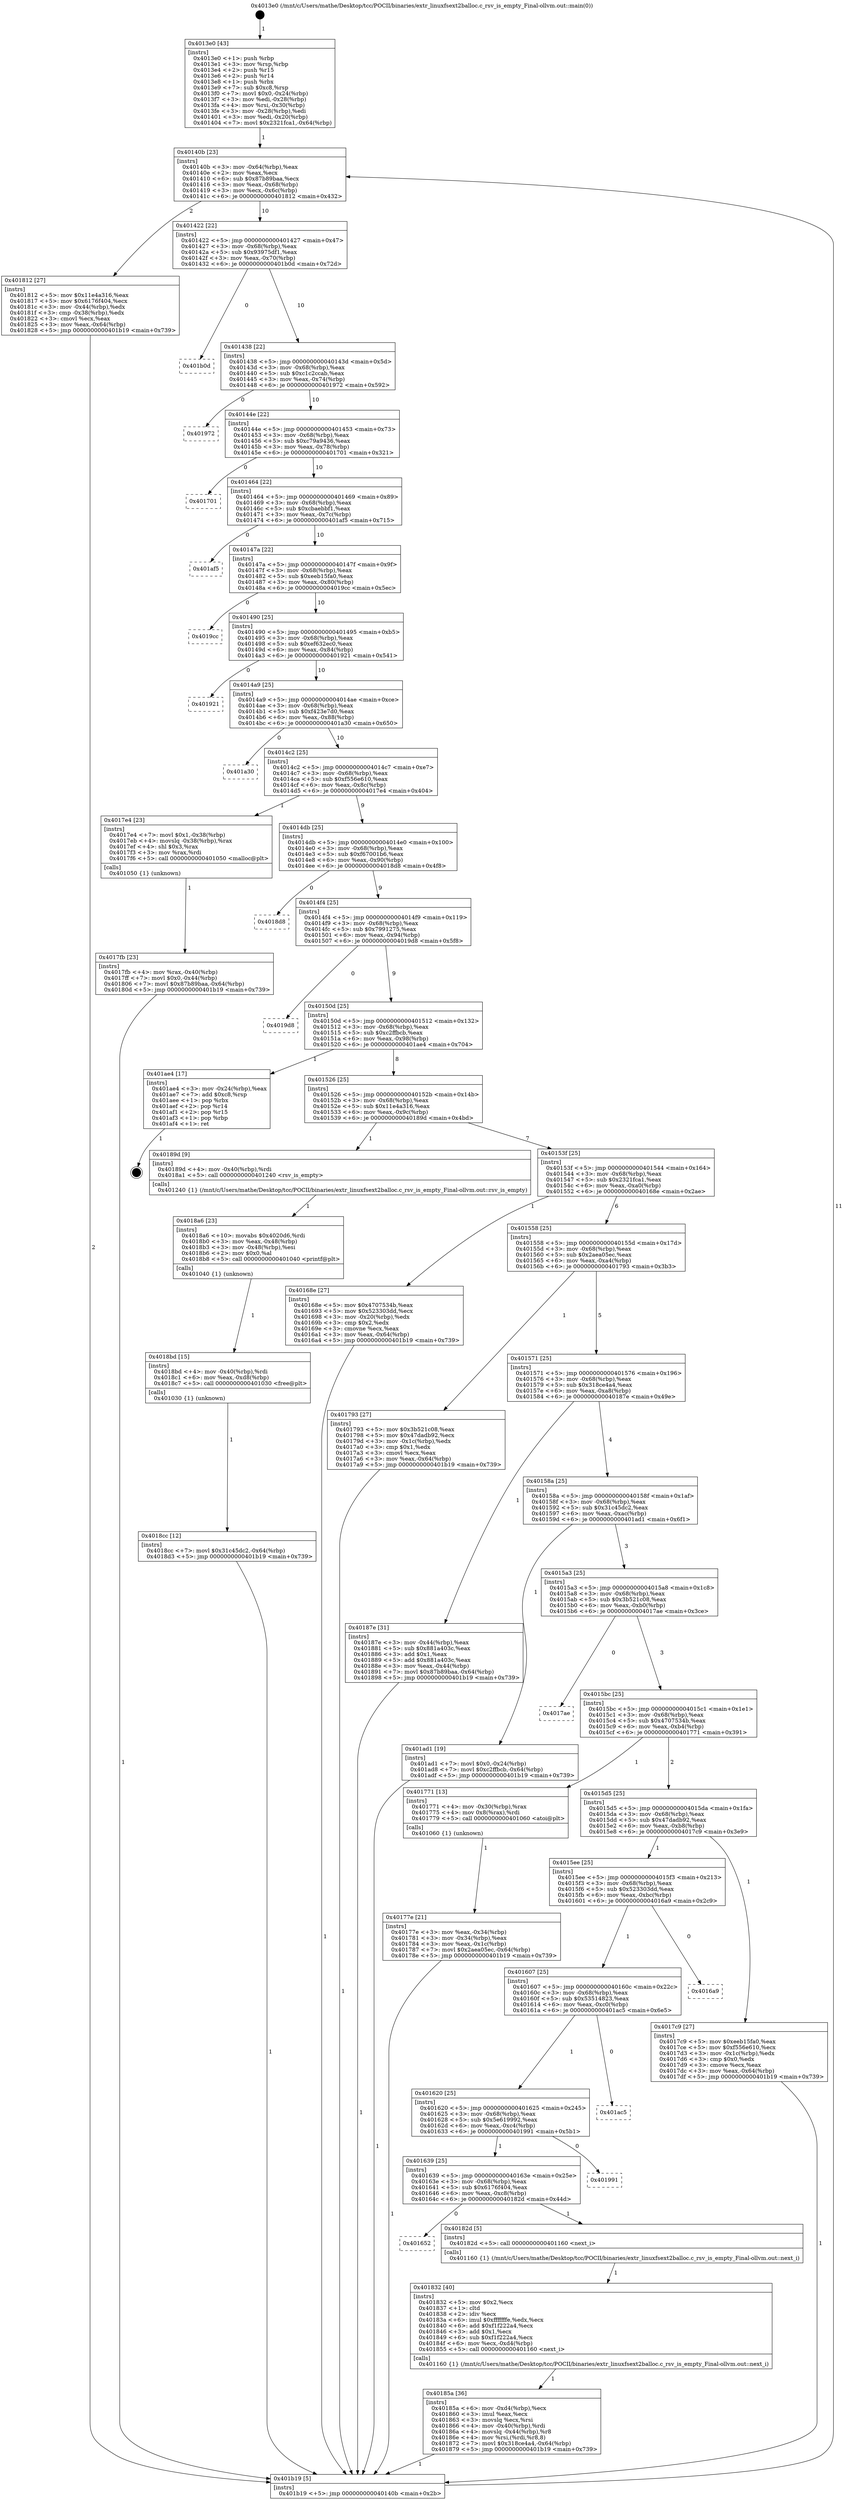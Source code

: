 digraph "0x4013e0" {
  label = "0x4013e0 (/mnt/c/Users/mathe/Desktop/tcc/POCII/binaries/extr_linuxfsext2balloc.c_rsv_is_empty_Final-ollvm.out::main(0))"
  labelloc = "t"
  node[shape=record]

  Entry [label="",width=0.3,height=0.3,shape=circle,fillcolor=black,style=filled]
  "0x40140b" [label="{
     0x40140b [23]\l
     | [instrs]\l
     &nbsp;&nbsp;0x40140b \<+3\>: mov -0x64(%rbp),%eax\l
     &nbsp;&nbsp;0x40140e \<+2\>: mov %eax,%ecx\l
     &nbsp;&nbsp;0x401410 \<+6\>: sub $0x87b89baa,%ecx\l
     &nbsp;&nbsp;0x401416 \<+3\>: mov %eax,-0x68(%rbp)\l
     &nbsp;&nbsp;0x401419 \<+3\>: mov %ecx,-0x6c(%rbp)\l
     &nbsp;&nbsp;0x40141c \<+6\>: je 0000000000401812 \<main+0x432\>\l
  }"]
  "0x401812" [label="{
     0x401812 [27]\l
     | [instrs]\l
     &nbsp;&nbsp;0x401812 \<+5\>: mov $0x11e4a316,%eax\l
     &nbsp;&nbsp;0x401817 \<+5\>: mov $0x6176f404,%ecx\l
     &nbsp;&nbsp;0x40181c \<+3\>: mov -0x44(%rbp),%edx\l
     &nbsp;&nbsp;0x40181f \<+3\>: cmp -0x38(%rbp),%edx\l
     &nbsp;&nbsp;0x401822 \<+3\>: cmovl %ecx,%eax\l
     &nbsp;&nbsp;0x401825 \<+3\>: mov %eax,-0x64(%rbp)\l
     &nbsp;&nbsp;0x401828 \<+5\>: jmp 0000000000401b19 \<main+0x739\>\l
  }"]
  "0x401422" [label="{
     0x401422 [22]\l
     | [instrs]\l
     &nbsp;&nbsp;0x401422 \<+5\>: jmp 0000000000401427 \<main+0x47\>\l
     &nbsp;&nbsp;0x401427 \<+3\>: mov -0x68(%rbp),%eax\l
     &nbsp;&nbsp;0x40142a \<+5\>: sub $0x93975df1,%eax\l
     &nbsp;&nbsp;0x40142f \<+3\>: mov %eax,-0x70(%rbp)\l
     &nbsp;&nbsp;0x401432 \<+6\>: je 0000000000401b0d \<main+0x72d\>\l
  }"]
  Exit [label="",width=0.3,height=0.3,shape=circle,fillcolor=black,style=filled,peripheries=2]
  "0x401b0d" [label="{
     0x401b0d\l
  }", style=dashed]
  "0x401438" [label="{
     0x401438 [22]\l
     | [instrs]\l
     &nbsp;&nbsp;0x401438 \<+5\>: jmp 000000000040143d \<main+0x5d\>\l
     &nbsp;&nbsp;0x40143d \<+3\>: mov -0x68(%rbp),%eax\l
     &nbsp;&nbsp;0x401440 \<+5\>: sub $0xc1c2ccab,%eax\l
     &nbsp;&nbsp;0x401445 \<+3\>: mov %eax,-0x74(%rbp)\l
     &nbsp;&nbsp;0x401448 \<+6\>: je 0000000000401972 \<main+0x592\>\l
  }"]
  "0x4018cc" [label="{
     0x4018cc [12]\l
     | [instrs]\l
     &nbsp;&nbsp;0x4018cc \<+7\>: movl $0x31c45dc2,-0x64(%rbp)\l
     &nbsp;&nbsp;0x4018d3 \<+5\>: jmp 0000000000401b19 \<main+0x739\>\l
  }"]
  "0x401972" [label="{
     0x401972\l
  }", style=dashed]
  "0x40144e" [label="{
     0x40144e [22]\l
     | [instrs]\l
     &nbsp;&nbsp;0x40144e \<+5\>: jmp 0000000000401453 \<main+0x73\>\l
     &nbsp;&nbsp;0x401453 \<+3\>: mov -0x68(%rbp),%eax\l
     &nbsp;&nbsp;0x401456 \<+5\>: sub $0xc79a9436,%eax\l
     &nbsp;&nbsp;0x40145b \<+3\>: mov %eax,-0x78(%rbp)\l
     &nbsp;&nbsp;0x40145e \<+6\>: je 0000000000401701 \<main+0x321\>\l
  }"]
  "0x4018bd" [label="{
     0x4018bd [15]\l
     | [instrs]\l
     &nbsp;&nbsp;0x4018bd \<+4\>: mov -0x40(%rbp),%rdi\l
     &nbsp;&nbsp;0x4018c1 \<+6\>: mov %eax,-0xd8(%rbp)\l
     &nbsp;&nbsp;0x4018c7 \<+5\>: call 0000000000401030 \<free@plt\>\l
     | [calls]\l
     &nbsp;&nbsp;0x401030 \{1\} (unknown)\l
  }"]
  "0x401701" [label="{
     0x401701\l
  }", style=dashed]
  "0x401464" [label="{
     0x401464 [22]\l
     | [instrs]\l
     &nbsp;&nbsp;0x401464 \<+5\>: jmp 0000000000401469 \<main+0x89\>\l
     &nbsp;&nbsp;0x401469 \<+3\>: mov -0x68(%rbp),%eax\l
     &nbsp;&nbsp;0x40146c \<+5\>: sub $0xcbaebbf1,%eax\l
     &nbsp;&nbsp;0x401471 \<+3\>: mov %eax,-0x7c(%rbp)\l
     &nbsp;&nbsp;0x401474 \<+6\>: je 0000000000401af5 \<main+0x715\>\l
  }"]
  "0x4018a6" [label="{
     0x4018a6 [23]\l
     | [instrs]\l
     &nbsp;&nbsp;0x4018a6 \<+10\>: movabs $0x4020d6,%rdi\l
     &nbsp;&nbsp;0x4018b0 \<+3\>: mov %eax,-0x48(%rbp)\l
     &nbsp;&nbsp;0x4018b3 \<+3\>: mov -0x48(%rbp),%esi\l
     &nbsp;&nbsp;0x4018b6 \<+2\>: mov $0x0,%al\l
     &nbsp;&nbsp;0x4018b8 \<+5\>: call 0000000000401040 \<printf@plt\>\l
     | [calls]\l
     &nbsp;&nbsp;0x401040 \{1\} (unknown)\l
  }"]
  "0x401af5" [label="{
     0x401af5\l
  }", style=dashed]
  "0x40147a" [label="{
     0x40147a [22]\l
     | [instrs]\l
     &nbsp;&nbsp;0x40147a \<+5\>: jmp 000000000040147f \<main+0x9f\>\l
     &nbsp;&nbsp;0x40147f \<+3\>: mov -0x68(%rbp),%eax\l
     &nbsp;&nbsp;0x401482 \<+5\>: sub $0xeeb15fa0,%eax\l
     &nbsp;&nbsp;0x401487 \<+3\>: mov %eax,-0x80(%rbp)\l
     &nbsp;&nbsp;0x40148a \<+6\>: je 00000000004019cc \<main+0x5ec\>\l
  }"]
  "0x40185a" [label="{
     0x40185a [36]\l
     | [instrs]\l
     &nbsp;&nbsp;0x40185a \<+6\>: mov -0xd4(%rbp),%ecx\l
     &nbsp;&nbsp;0x401860 \<+3\>: imul %eax,%ecx\l
     &nbsp;&nbsp;0x401863 \<+3\>: movslq %ecx,%rsi\l
     &nbsp;&nbsp;0x401866 \<+4\>: mov -0x40(%rbp),%rdi\l
     &nbsp;&nbsp;0x40186a \<+4\>: movslq -0x44(%rbp),%r8\l
     &nbsp;&nbsp;0x40186e \<+4\>: mov %rsi,(%rdi,%r8,8)\l
     &nbsp;&nbsp;0x401872 \<+7\>: movl $0x318ce4a4,-0x64(%rbp)\l
     &nbsp;&nbsp;0x401879 \<+5\>: jmp 0000000000401b19 \<main+0x739\>\l
  }"]
  "0x4019cc" [label="{
     0x4019cc\l
  }", style=dashed]
  "0x401490" [label="{
     0x401490 [25]\l
     | [instrs]\l
     &nbsp;&nbsp;0x401490 \<+5\>: jmp 0000000000401495 \<main+0xb5\>\l
     &nbsp;&nbsp;0x401495 \<+3\>: mov -0x68(%rbp),%eax\l
     &nbsp;&nbsp;0x401498 \<+5\>: sub $0xef632ec0,%eax\l
     &nbsp;&nbsp;0x40149d \<+6\>: mov %eax,-0x84(%rbp)\l
     &nbsp;&nbsp;0x4014a3 \<+6\>: je 0000000000401921 \<main+0x541\>\l
  }"]
  "0x401832" [label="{
     0x401832 [40]\l
     | [instrs]\l
     &nbsp;&nbsp;0x401832 \<+5\>: mov $0x2,%ecx\l
     &nbsp;&nbsp;0x401837 \<+1\>: cltd\l
     &nbsp;&nbsp;0x401838 \<+2\>: idiv %ecx\l
     &nbsp;&nbsp;0x40183a \<+6\>: imul $0xfffffffe,%edx,%ecx\l
     &nbsp;&nbsp;0x401840 \<+6\>: add $0xf1f222a4,%ecx\l
     &nbsp;&nbsp;0x401846 \<+3\>: add $0x1,%ecx\l
     &nbsp;&nbsp;0x401849 \<+6\>: sub $0xf1f222a4,%ecx\l
     &nbsp;&nbsp;0x40184f \<+6\>: mov %ecx,-0xd4(%rbp)\l
     &nbsp;&nbsp;0x401855 \<+5\>: call 0000000000401160 \<next_i\>\l
     | [calls]\l
     &nbsp;&nbsp;0x401160 \{1\} (/mnt/c/Users/mathe/Desktop/tcc/POCII/binaries/extr_linuxfsext2balloc.c_rsv_is_empty_Final-ollvm.out::next_i)\l
  }"]
  "0x401921" [label="{
     0x401921\l
  }", style=dashed]
  "0x4014a9" [label="{
     0x4014a9 [25]\l
     | [instrs]\l
     &nbsp;&nbsp;0x4014a9 \<+5\>: jmp 00000000004014ae \<main+0xce\>\l
     &nbsp;&nbsp;0x4014ae \<+3\>: mov -0x68(%rbp),%eax\l
     &nbsp;&nbsp;0x4014b1 \<+5\>: sub $0xf423e7d0,%eax\l
     &nbsp;&nbsp;0x4014b6 \<+6\>: mov %eax,-0x88(%rbp)\l
     &nbsp;&nbsp;0x4014bc \<+6\>: je 0000000000401a30 \<main+0x650\>\l
  }"]
  "0x401652" [label="{
     0x401652\l
  }", style=dashed]
  "0x401a30" [label="{
     0x401a30\l
  }", style=dashed]
  "0x4014c2" [label="{
     0x4014c2 [25]\l
     | [instrs]\l
     &nbsp;&nbsp;0x4014c2 \<+5\>: jmp 00000000004014c7 \<main+0xe7\>\l
     &nbsp;&nbsp;0x4014c7 \<+3\>: mov -0x68(%rbp),%eax\l
     &nbsp;&nbsp;0x4014ca \<+5\>: sub $0xf556e610,%eax\l
     &nbsp;&nbsp;0x4014cf \<+6\>: mov %eax,-0x8c(%rbp)\l
     &nbsp;&nbsp;0x4014d5 \<+6\>: je 00000000004017e4 \<main+0x404\>\l
  }"]
  "0x40182d" [label="{
     0x40182d [5]\l
     | [instrs]\l
     &nbsp;&nbsp;0x40182d \<+5\>: call 0000000000401160 \<next_i\>\l
     | [calls]\l
     &nbsp;&nbsp;0x401160 \{1\} (/mnt/c/Users/mathe/Desktop/tcc/POCII/binaries/extr_linuxfsext2balloc.c_rsv_is_empty_Final-ollvm.out::next_i)\l
  }"]
  "0x4017e4" [label="{
     0x4017e4 [23]\l
     | [instrs]\l
     &nbsp;&nbsp;0x4017e4 \<+7\>: movl $0x1,-0x38(%rbp)\l
     &nbsp;&nbsp;0x4017eb \<+4\>: movslq -0x38(%rbp),%rax\l
     &nbsp;&nbsp;0x4017ef \<+4\>: shl $0x3,%rax\l
     &nbsp;&nbsp;0x4017f3 \<+3\>: mov %rax,%rdi\l
     &nbsp;&nbsp;0x4017f6 \<+5\>: call 0000000000401050 \<malloc@plt\>\l
     | [calls]\l
     &nbsp;&nbsp;0x401050 \{1\} (unknown)\l
  }"]
  "0x4014db" [label="{
     0x4014db [25]\l
     | [instrs]\l
     &nbsp;&nbsp;0x4014db \<+5\>: jmp 00000000004014e0 \<main+0x100\>\l
     &nbsp;&nbsp;0x4014e0 \<+3\>: mov -0x68(%rbp),%eax\l
     &nbsp;&nbsp;0x4014e3 \<+5\>: sub $0xf67001b6,%eax\l
     &nbsp;&nbsp;0x4014e8 \<+6\>: mov %eax,-0x90(%rbp)\l
     &nbsp;&nbsp;0x4014ee \<+6\>: je 00000000004018d8 \<main+0x4f8\>\l
  }"]
  "0x401639" [label="{
     0x401639 [25]\l
     | [instrs]\l
     &nbsp;&nbsp;0x401639 \<+5\>: jmp 000000000040163e \<main+0x25e\>\l
     &nbsp;&nbsp;0x40163e \<+3\>: mov -0x68(%rbp),%eax\l
     &nbsp;&nbsp;0x401641 \<+5\>: sub $0x6176f404,%eax\l
     &nbsp;&nbsp;0x401646 \<+6\>: mov %eax,-0xc8(%rbp)\l
     &nbsp;&nbsp;0x40164c \<+6\>: je 000000000040182d \<main+0x44d\>\l
  }"]
  "0x4018d8" [label="{
     0x4018d8\l
  }", style=dashed]
  "0x4014f4" [label="{
     0x4014f4 [25]\l
     | [instrs]\l
     &nbsp;&nbsp;0x4014f4 \<+5\>: jmp 00000000004014f9 \<main+0x119\>\l
     &nbsp;&nbsp;0x4014f9 \<+3\>: mov -0x68(%rbp),%eax\l
     &nbsp;&nbsp;0x4014fc \<+5\>: sub $0x7991275,%eax\l
     &nbsp;&nbsp;0x401501 \<+6\>: mov %eax,-0x94(%rbp)\l
     &nbsp;&nbsp;0x401507 \<+6\>: je 00000000004019d8 \<main+0x5f8\>\l
  }"]
  "0x401991" [label="{
     0x401991\l
  }", style=dashed]
  "0x4019d8" [label="{
     0x4019d8\l
  }", style=dashed]
  "0x40150d" [label="{
     0x40150d [25]\l
     | [instrs]\l
     &nbsp;&nbsp;0x40150d \<+5\>: jmp 0000000000401512 \<main+0x132\>\l
     &nbsp;&nbsp;0x401512 \<+3\>: mov -0x68(%rbp),%eax\l
     &nbsp;&nbsp;0x401515 \<+5\>: sub $0xc2ffbcb,%eax\l
     &nbsp;&nbsp;0x40151a \<+6\>: mov %eax,-0x98(%rbp)\l
     &nbsp;&nbsp;0x401520 \<+6\>: je 0000000000401ae4 \<main+0x704\>\l
  }"]
  "0x401620" [label="{
     0x401620 [25]\l
     | [instrs]\l
     &nbsp;&nbsp;0x401620 \<+5\>: jmp 0000000000401625 \<main+0x245\>\l
     &nbsp;&nbsp;0x401625 \<+3\>: mov -0x68(%rbp),%eax\l
     &nbsp;&nbsp;0x401628 \<+5\>: sub $0x5e619992,%eax\l
     &nbsp;&nbsp;0x40162d \<+6\>: mov %eax,-0xc4(%rbp)\l
     &nbsp;&nbsp;0x401633 \<+6\>: je 0000000000401991 \<main+0x5b1\>\l
  }"]
  "0x401ae4" [label="{
     0x401ae4 [17]\l
     | [instrs]\l
     &nbsp;&nbsp;0x401ae4 \<+3\>: mov -0x24(%rbp),%eax\l
     &nbsp;&nbsp;0x401ae7 \<+7\>: add $0xc8,%rsp\l
     &nbsp;&nbsp;0x401aee \<+1\>: pop %rbx\l
     &nbsp;&nbsp;0x401aef \<+2\>: pop %r14\l
     &nbsp;&nbsp;0x401af1 \<+2\>: pop %r15\l
     &nbsp;&nbsp;0x401af3 \<+1\>: pop %rbp\l
     &nbsp;&nbsp;0x401af4 \<+1\>: ret\l
  }"]
  "0x401526" [label="{
     0x401526 [25]\l
     | [instrs]\l
     &nbsp;&nbsp;0x401526 \<+5\>: jmp 000000000040152b \<main+0x14b\>\l
     &nbsp;&nbsp;0x40152b \<+3\>: mov -0x68(%rbp),%eax\l
     &nbsp;&nbsp;0x40152e \<+5\>: sub $0x11e4a316,%eax\l
     &nbsp;&nbsp;0x401533 \<+6\>: mov %eax,-0x9c(%rbp)\l
     &nbsp;&nbsp;0x401539 \<+6\>: je 000000000040189d \<main+0x4bd\>\l
  }"]
  "0x401ac5" [label="{
     0x401ac5\l
  }", style=dashed]
  "0x40189d" [label="{
     0x40189d [9]\l
     | [instrs]\l
     &nbsp;&nbsp;0x40189d \<+4\>: mov -0x40(%rbp),%rdi\l
     &nbsp;&nbsp;0x4018a1 \<+5\>: call 0000000000401240 \<rsv_is_empty\>\l
     | [calls]\l
     &nbsp;&nbsp;0x401240 \{1\} (/mnt/c/Users/mathe/Desktop/tcc/POCII/binaries/extr_linuxfsext2balloc.c_rsv_is_empty_Final-ollvm.out::rsv_is_empty)\l
  }"]
  "0x40153f" [label="{
     0x40153f [25]\l
     | [instrs]\l
     &nbsp;&nbsp;0x40153f \<+5\>: jmp 0000000000401544 \<main+0x164\>\l
     &nbsp;&nbsp;0x401544 \<+3\>: mov -0x68(%rbp),%eax\l
     &nbsp;&nbsp;0x401547 \<+5\>: sub $0x2321fca1,%eax\l
     &nbsp;&nbsp;0x40154c \<+6\>: mov %eax,-0xa0(%rbp)\l
     &nbsp;&nbsp;0x401552 \<+6\>: je 000000000040168e \<main+0x2ae\>\l
  }"]
  "0x401607" [label="{
     0x401607 [25]\l
     | [instrs]\l
     &nbsp;&nbsp;0x401607 \<+5\>: jmp 000000000040160c \<main+0x22c\>\l
     &nbsp;&nbsp;0x40160c \<+3\>: mov -0x68(%rbp),%eax\l
     &nbsp;&nbsp;0x40160f \<+5\>: sub $0x53514823,%eax\l
     &nbsp;&nbsp;0x401614 \<+6\>: mov %eax,-0xc0(%rbp)\l
     &nbsp;&nbsp;0x40161a \<+6\>: je 0000000000401ac5 \<main+0x6e5\>\l
  }"]
  "0x40168e" [label="{
     0x40168e [27]\l
     | [instrs]\l
     &nbsp;&nbsp;0x40168e \<+5\>: mov $0x4707534b,%eax\l
     &nbsp;&nbsp;0x401693 \<+5\>: mov $0x523303dd,%ecx\l
     &nbsp;&nbsp;0x401698 \<+3\>: mov -0x20(%rbp),%edx\l
     &nbsp;&nbsp;0x40169b \<+3\>: cmp $0x2,%edx\l
     &nbsp;&nbsp;0x40169e \<+3\>: cmovne %ecx,%eax\l
     &nbsp;&nbsp;0x4016a1 \<+3\>: mov %eax,-0x64(%rbp)\l
     &nbsp;&nbsp;0x4016a4 \<+5\>: jmp 0000000000401b19 \<main+0x739\>\l
  }"]
  "0x401558" [label="{
     0x401558 [25]\l
     | [instrs]\l
     &nbsp;&nbsp;0x401558 \<+5\>: jmp 000000000040155d \<main+0x17d\>\l
     &nbsp;&nbsp;0x40155d \<+3\>: mov -0x68(%rbp),%eax\l
     &nbsp;&nbsp;0x401560 \<+5\>: sub $0x2aea05ec,%eax\l
     &nbsp;&nbsp;0x401565 \<+6\>: mov %eax,-0xa4(%rbp)\l
     &nbsp;&nbsp;0x40156b \<+6\>: je 0000000000401793 \<main+0x3b3\>\l
  }"]
  "0x401b19" [label="{
     0x401b19 [5]\l
     | [instrs]\l
     &nbsp;&nbsp;0x401b19 \<+5\>: jmp 000000000040140b \<main+0x2b\>\l
  }"]
  "0x4013e0" [label="{
     0x4013e0 [43]\l
     | [instrs]\l
     &nbsp;&nbsp;0x4013e0 \<+1\>: push %rbp\l
     &nbsp;&nbsp;0x4013e1 \<+3\>: mov %rsp,%rbp\l
     &nbsp;&nbsp;0x4013e4 \<+2\>: push %r15\l
     &nbsp;&nbsp;0x4013e6 \<+2\>: push %r14\l
     &nbsp;&nbsp;0x4013e8 \<+1\>: push %rbx\l
     &nbsp;&nbsp;0x4013e9 \<+7\>: sub $0xc8,%rsp\l
     &nbsp;&nbsp;0x4013f0 \<+7\>: movl $0x0,-0x24(%rbp)\l
     &nbsp;&nbsp;0x4013f7 \<+3\>: mov %edi,-0x28(%rbp)\l
     &nbsp;&nbsp;0x4013fa \<+4\>: mov %rsi,-0x30(%rbp)\l
     &nbsp;&nbsp;0x4013fe \<+3\>: mov -0x28(%rbp),%edi\l
     &nbsp;&nbsp;0x401401 \<+3\>: mov %edi,-0x20(%rbp)\l
     &nbsp;&nbsp;0x401404 \<+7\>: movl $0x2321fca1,-0x64(%rbp)\l
  }"]
  "0x4016a9" [label="{
     0x4016a9\l
  }", style=dashed]
  "0x401793" [label="{
     0x401793 [27]\l
     | [instrs]\l
     &nbsp;&nbsp;0x401793 \<+5\>: mov $0x3b521c08,%eax\l
     &nbsp;&nbsp;0x401798 \<+5\>: mov $0x47dadb92,%ecx\l
     &nbsp;&nbsp;0x40179d \<+3\>: mov -0x1c(%rbp),%edx\l
     &nbsp;&nbsp;0x4017a0 \<+3\>: cmp $0x1,%edx\l
     &nbsp;&nbsp;0x4017a3 \<+3\>: cmovl %ecx,%eax\l
     &nbsp;&nbsp;0x4017a6 \<+3\>: mov %eax,-0x64(%rbp)\l
     &nbsp;&nbsp;0x4017a9 \<+5\>: jmp 0000000000401b19 \<main+0x739\>\l
  }"]
  "0x401571" [label="{
     0x401571 [25]\l
     | [instrs]\l
     &nbsp;&nbsp;0x401571 \<+5\>: jmp 0000000000401576 \<main+0x196\>\l
     &nbsp;&nbsp;0x401576 \<+3\>: mov -0x68(%rbp),%eax\l
     &nbsp;&nbsp;0x401579 \<+5\>: sub $0x318ce4a4,%eax\l
     &nbsp;&nbsp;0x40157e \<+6\>: mov %eax,-0xa8(%rbp)\l
     &nbsp;&nbsp;0x401584 \<+6\>: je 000000000040187e \<main+0x49e\>\l
  }"]
  "0x4017fb" [label="{
     0x4017fb [23]\l
     | [instrs]\l
     &nbsp;&nbsp;0x4017fb \<+4\>: mov %rax,-0x40(%rbp)\l
     &nbsp;&nbsp;0x4017ff \<+7\>: movl $0x0,-0x44(%rbp)\l
     &nbsp;&nbsp;0x401806 \<+7\>: movl $0x87b89baa,-0x64(%rbp)\l
     &nbsp;&nbsp;0x40180d \<+5\>: jmp 0000000000401b19 \<main+0x739\>\l
  }"]
  "0x40187e" [label="{
     0x40187e [31]\l
     | [instrs]\l
     &nbsp;&nbsp;0x40187e \<+3\>: mov -0x44(%rbp),%eax\l
     &nbsp;&nbsp;0x401881 \<+5\>: sub $0x881a403c,%eax\l
     &nbsp;&nbsp;0x401886 \<+3\>: add $0x1,%eax\l
     &nbsp;&nbsp;0x401889 \<+5\>: add $0x881a403c,%eax\l
     &nbsp;&nbsp;0x40188e \<+3\>: mov %eax,-0x44(%rbp)\l
     &nbsp;&nbsp;0x401891 \<+7\>: movl $0x87b89baa,-0x64(%rbp)\l
     &nbsp;&nbsp;0x401898 \<+5\>: jmp 0000000000401b19 \<main+0x739\>\l
  }"]
  "0x40158a" [label="{
     0x40158a [25]\l
     | [instrs]\l
     &nbsp;&nbsp;0x40158a \<+5\>: jmp 000000000040158f \<main+0x1af\>\l
     &nbsp;&nbsp;0x40158f \<+3\>: mov -0x68(%rbp),%eax\l
     &nbsp;&nbsp;0x401592 \<+5\>: sub $0x31c45dc2,%eax\l
     &nbsp;&nbsp;0x401597 \<+6\>: mov %eax,-0xac(%rbp)\l
     &nbsp;&nbsp;0x40159d \<+6\>: je 0000000000401ad1 \<main+0x6f1\>\l
  }"]
  "0x4015ee" [label="{
     0x4015ee [25]\l
     | [instrs]\l
     &nbsp;&nbsp;0x4015ee \<+5\>: jmp 00000000004015f3 \<main+0x213\>\l
     &nbsp;&nbsp;0x4015f3 \<+3\>: mov -0x68(%rbp),%eax\l
     &nbsp;&nbsp;0x4015f6 \<+5\>: sub $0x523303dd,%eax\l
     &nbsp;&nbsp;0x4015fb \<+6\>: mov %eax,-0xbc(%rbp)\l
     &nbsp;&nbsp;0x401601 \<+6\>: je 00000000004016a9 \<main+0x2c9\>\l
  }"]
  "0x401ad1" [label="{
     0x401ad1 [19]\l
     | [instrs]\l
     &nbsp;&nbsp;0x401ad1 \<+7\>: movl $0x0,-0x24(%rbp)\l
     &nbsp;&nbsp;0x401ad8 \<+7\>: movl $0xc2ffbcb,-0x64(%rbp)\l
     &nbsp;&nbsp;0x401adf \<+5\>: jmp 0000000000401b19 \<main+0x739\>\l
  }"]
  "0x4015a3" [label="{
     0x4015a3 [25]\l
     | [instrs]\l
     &nbsp;&nbsp;0x4015a3 \<+5\>: jmp 00000000004015a8 \<main+0x1c8\>\l
     &nbsp;&nbsp;0x4015a8 \<+3\>: mov -0x68(%rbp),%eax\l
     &nbsp;&nbsp;0x4015ab \<+5\>: sub $0x3b521c08,%eax\l
     &nbsp;&nbsp;0x4015b0 \<+6\>: mov %eax,-0xb0(%rbp)\l
     &nbsp;&nbsp;0x4015b6 \<+6\>: je 00000000004017ae \<main+0x3ce\>\l
  }"]
  "0x4017c9" [label="{
     0x4017c9 [27]\l
     | [instrs]\l
     &nbsp;&nbsp;0x4017c9 \<+5\>: mov $0xeeb15fa0,%eax\l
     &nbsp;&nbsp;0x4017ce \<+5\>: mov $0xf556e610,%ecx\l
     &nbsp;&nbsp;0x4017d3 \<+3\>: mov -0x1c(%rbp),%edx\l
     &nbsp;&nbsp;0x4017d6 \<+3\>: cmp $0x0,%edx\l
     &nbsp;&nbsp;0x4017d9 \<+3\>: cmove %ecx,%eax\l
     &nbsp;&nbsp;0x4017dc \<+3\>: mov %eax,-0x64(%rbp)\l
     &nbsp;&nbsp;0x4017df \<+5\>: jmp 0000000000401b19 \<main+0x739\>\l
  }"]
  "0x4017ae" [label="{
     0x4017ae\l
  }", style=dashed]
  "0x4015bc" [label="{
     0x4015bc [25]\l
     | [instrs]\l
     &nbsp;&nbsp;0x4015bc \<+5\>: jmp 00000000004015c1 \<main+0x1e1\>\l
     &nbsp;&nbsp;0x4015c1 \<+3\>: mov -0x68(%rbp),%eax\l
     &nbsp;&nbsp;0x4015c4 \<+5\>: sub $0x4707534b,%eax\l
     &nbsp;&nbsp;0x4015c9 \<+6\>: mov %eax,-0xb4(%rbp)\l
     &nbsp;&nbsp;0x4015cf \<+6\>: je 0000000000401771 \<main+0x391\>\l
  }"]
  "0x40177e" [label="{
     0x40177e [21]\l
     | [instrs]\l
     &nbsp;&nbsp;0x40177e \<+3\>: mov %eax,-0x34(%rbp)\l
     &nbsp;&nbsp;0x401781 \<+3\>: mov -0x34(%rbp),%eax\l
     &nbsp;&nbsp;0x401784 \<+3\>: mov %eax,-0x1c(%rbp)\l
     &nbsp;&nbsp;0x401787 \<+7\>: movl $0x2aea05ec,-0x64(%rbp)\l
     &nbsp;&nbsp;0x40178e \<+5\>: jmp 0000000000401b19 \<main+0x739\>\l
  }"]
  "0x401771" [label="{
     0x401771 [13]\l
     | [instrs]\l
     &nbsp;&nbsp;0x401771 \<+4\>: mov -0x30(%rbp),%rax\l
     &nbsp;&nbsp;0x401775 \<+4\>: mov 0x8(%rax),%rdi\l
     &nbsp;&nbsp;0x401779 \<+5\>: call 0000000000401060 \<atoi@plt\>\l
     | [calls]\l
     &nbsp;&nbsp;0x401060 \{1\} (unknown)\l
  }"]
  "0x4015d5" [label="{
     0x4015d5 [25]\l
     | [instrs]\l
     &nbsp;&nbsp;0x4015d5 \<+5\>: jmp 00000000004015da \<main+0x1fa\>\l
     &nbsp;&nbsp;0x4015da \<+3\>: mov -0x68(%rbp),%eax\l
     &nbsp;&nbsp;0x4015dd \<+5\>: sub $0x47dadb92,%eax\l
     &nbsp;&nbsp;0x4015e2 \<+6\>: mov %eax,-0xb8(%rbp)\l
     &nbsp;&nbsp;0x4015e8 \<+6\>: je 00000000004017c9 \<main+0x3e9\>\l
  }"]
  Entry -> "0x4013e0" [label=" 1"]
  "0x40140b" -> "0x401812" [label=" 2"]
  "0x40140b" -> "0x401422" [label=" 10"]
  "0x401ae4" -> Exit [label=" 1"]
  "0x401422" -> "0x401b0d" [label=" 0"]
  "0x401422" -> "0x401438" [label=" 10"]
  "0x401ad1" -> "0x401b19" [label=" 1"]
  "0x401438" -> "0x401972" [label=" 0"]
  "0x401438" -> "0x40144e" [label=" 10"]
  "0x4018cc" -> "0x401b19" [label=" 1"]
  "0x40144e" -> "0x401701" [label=" 0"]
  "0x40144e" -> "0x401464" [label=" 10"]
  "0x4018bd" -> "0x4018cc" [label=" 1"]
  "0x401464" -> "0x401af5" [label=" 0"]
  "0x401464" -> "0x40147a" [label=" 10"]
  "0x4018a6" -> "0x4018bd" [label=" 1"]
  "0x40147a" -> "0x4019cc" [label=" 0"]
  "0x40147a" -> "0x401490" [label=" 10"]
  "0x40189d" -> "0x4018a6" [label=" 1"]
  "0x401490" -> "0x401921" [label=" 0"]
  "0x401490" -> "0x4014a9" [label=" 10"]
  "0x40187e" -> "0x401b19" [label=" 1"]
  "0x4014a9" -> "0x401a30" [label=" 0"]
  "0x4014a9" -> "0x4014c2" [label=" 10"]
  "0x40185a" -> "0x401b19" [label=" 1"]
  "0x4014c2" -> "0x4017e4" [label=" 1"]
  "0x4014c2" -> "0x4014db" [label=" 9"]
  "0x401832" -> "0x40185a" [label=" 1"]
  "0x4014db" -> "0x4018d8" [label=" 0"]
  "0x4014db" -> "0x4014f4" [label=" 9"]
  "0x401639" -> "0x401652" [label=" 0"]
  "0x4014f4" -> "0x4019d8" [label=" 0"]
  "0x4014f4" -> "0x40150d" [label=" 9"]
  "0x401639" -> "0x40182d" [label=" 1"]
  "0x40150d" -> "0x401ae4" [label=" 1"]
  "0x40150d" -> "0x401526" [label=" 8"]
  "0x401620" -> "0x401639" [label=" 1"]
  "0x401526" -> "0x40189d" [label=" 1"]
  "0x401526" -> "0x40153f" [label=" 7"]
  "0x401620" -> "0x401991" [label=" 0"]
  "0x40153f" -> "0x40168e" [label=" 1"]
  "0x40153f" -> "0x401558" [label=" 6"]
  "0x40168e" -> "0x401b19" [label=" 1"]
  "0x4013e0" -> "0x40140b" [label=" 1"]
  "0x401b19" -> "0x40140b" [label=" 11"]
  "0x401607" -> "0x401620" [label=" 1"]
  "0x401558" -> "0x401793" [label=" 1"]
  "0x401558" -> "0x401571" [label=" 5"]
  "0x401607" -> "0x401ac5" [label=" 0"]
  "0x401571" -> "0x40187e" [label=" 1"]
  "0x401571" -> "0x40158a" [label=" 4"]
  "0x4015ee" -> "0x401607" [label=" 1"]
  "0x40158a" -> "0x401ad1" [label=" 1"]
  "0x40158a" -> "0x4015a3" [label=" 3"]
  "0x4015ee" -> "0x4016a9" [label=" 0"]
  "0x4015a3" -> "0x4017ae" [label=" 0"]
  "0x4015a3" -> "0x4015bc" [label=" 3"]
  "0x40182d" -> "0x401832" [label=" 1"]
  "0x4015bc" -> "0x401771" [label=" 1"]
  "0x4015bc" -> "0x4015d5" [label=" 2"]
  "0x401771" -> "0x40177e" [label=" 1"]
  "0x40177e" -> "0x401b19" [label=" 1"]
  "0x401793" -> "0x401b19" [label=" 1"]
  "0x401812" -> "0x401b19" [label=" 2"]
  "0x4015d5" -> "0x4017c9" [label=" 1"]
  "0x4015d5" -> "0x4015ee" [label=" 1"]
  "0x4017c9" -> "0x401b19" [label=" 1"]
  "0x4017e4" -> "0x4017fb" [label=" 1"]
  "0x4017fb" -> "0x401b19" [label=" 1"]
}

